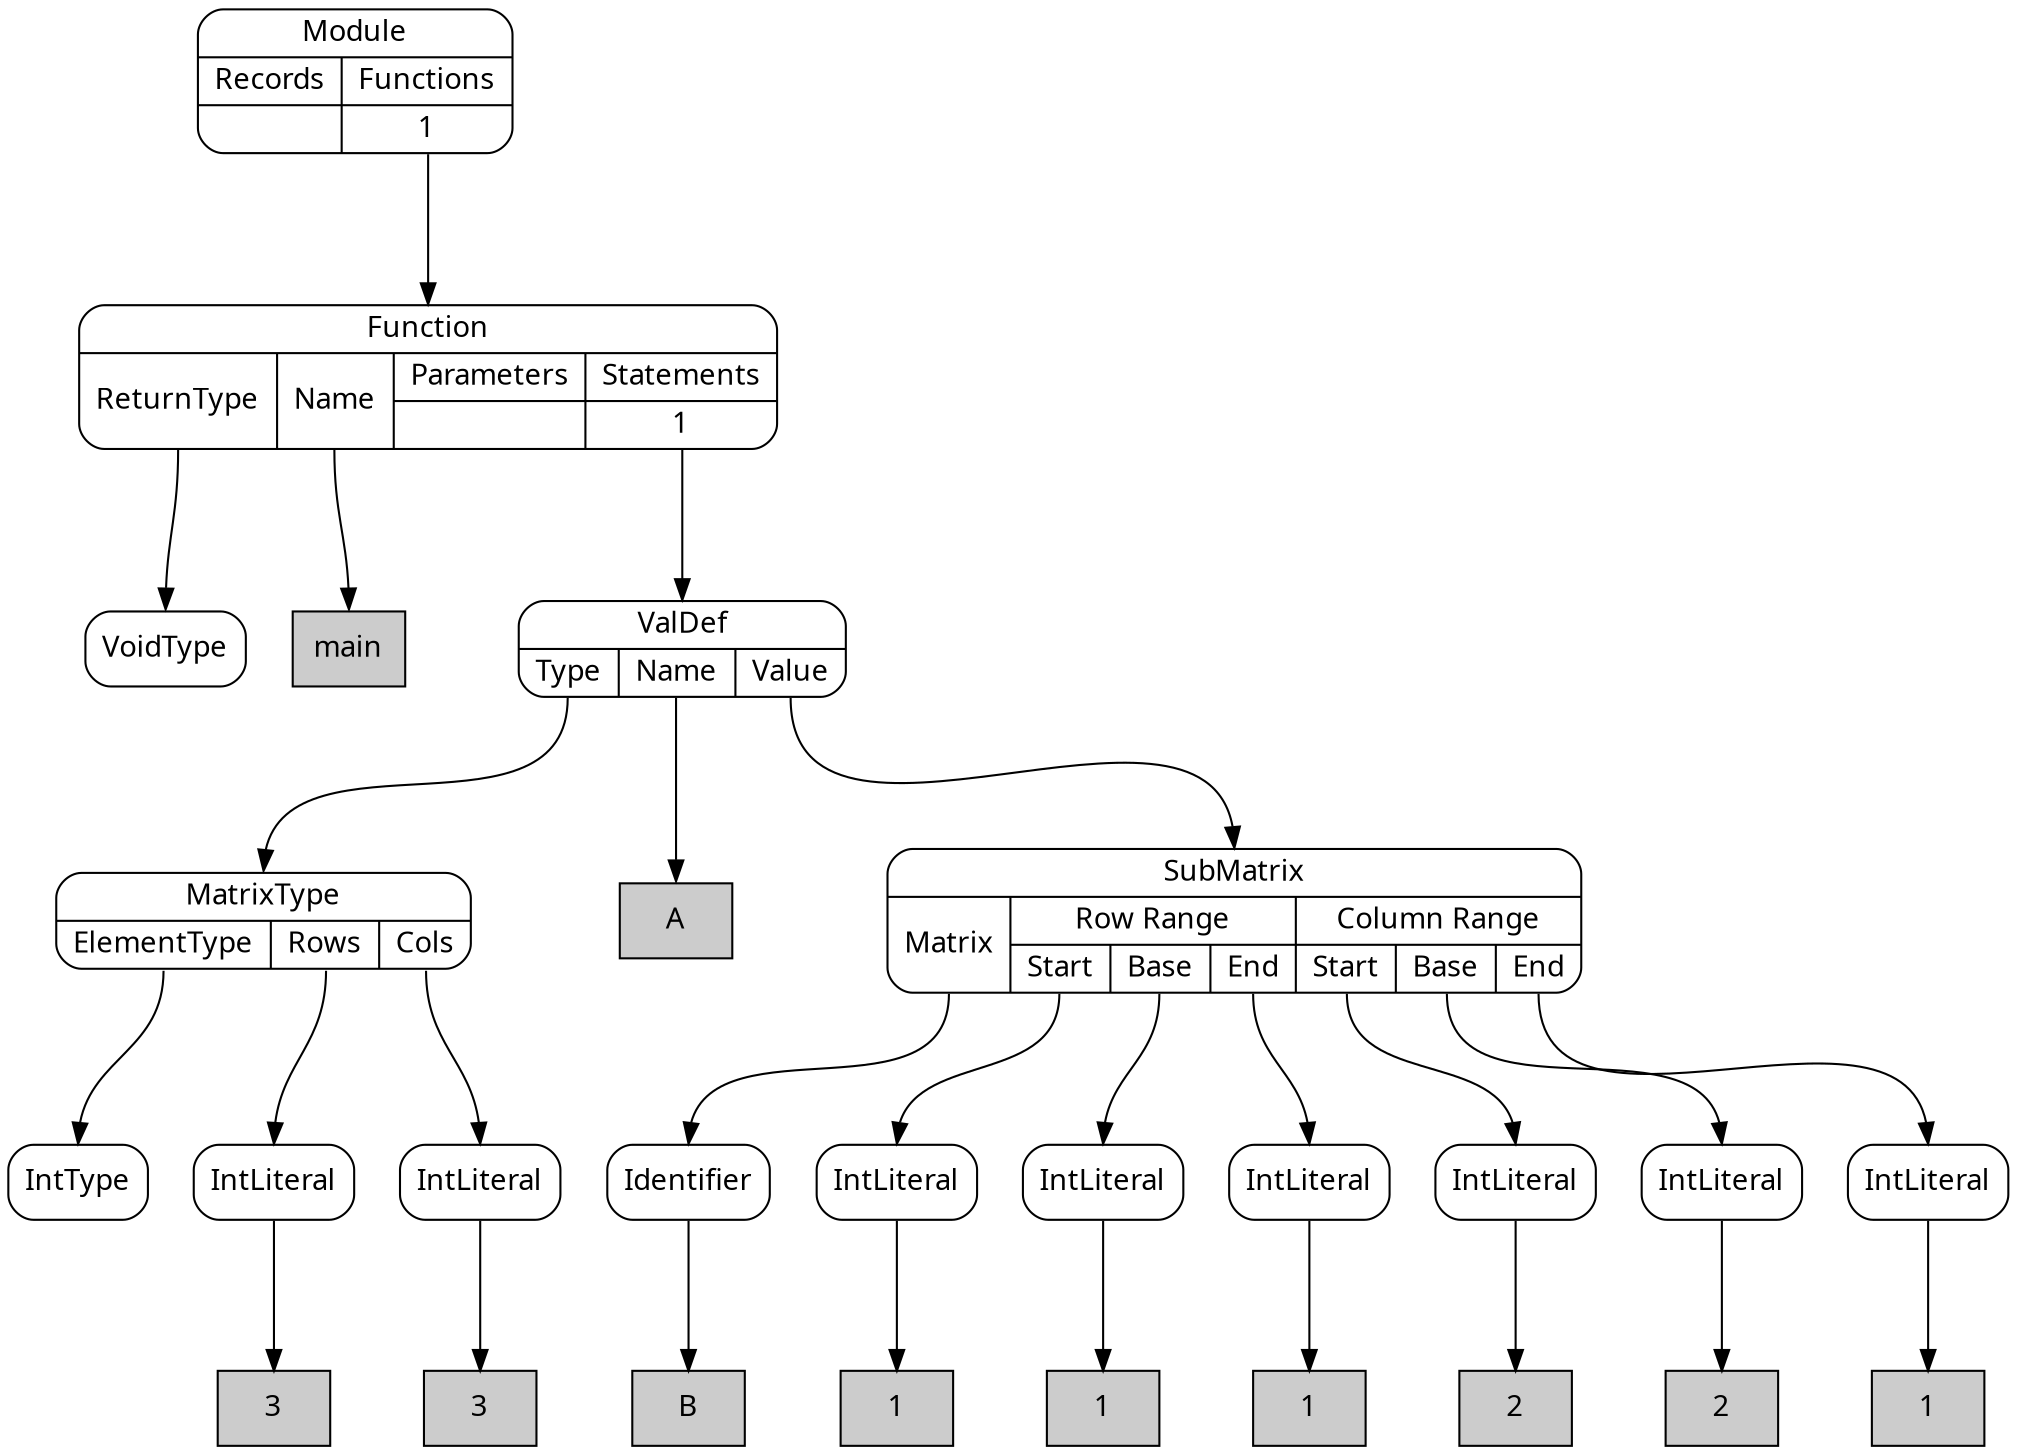 digraph {
node [shape=Mrecord, style=filled, fillcolor=white, fontname="Calibri"];
graph [ordering=out, nodesep=0.3, ranksep=1];

# SimpleNode VoidType
node0 [label="VoidType", tooltip="VoidType"]

# DeclarationLiteral main
node1 [shape=box, label="main", fillcolor="#cccccc", tooltip="main"]

# SimpleNode IntType
node2 [label="IntType", tooltip="IntType"]

# Literal 3
node3 [shape=box, label="3", fillcolor="#cccccc", tooltip="3"]

# SimpleNode IntLiteral
node4:s -> node3:n
node4 [label="IntLiteral", tooltip="IntLiteral"]

# Literal 3
node5 [shape=box, label="3", fillcolor="#cccccc", tooltip="3"]

# SimpleNode IntLiteral
node6:s -> node5:n
node6 [label="IntLiteral", tooltip="IntLiteral"]

# PortNode MatrixType
node7:p0:s -> node2:n
node7:p1:s -> node4:n
node7:p2:s -> node6:n
node7 [label="{MatrixType|{<p0>ElementType|<p1>Rows|<p2>Cols}}", tooltip="MatrixType"]

# DeclarationLiteral A
node8 [shape=box, label="A", fillcolor="#cccccc", tooltip="A"]

# ReferenceLiteral B
node9 [shape=box, label="B", fillcolor="#cccccc", tooltip="B"]

# SimpleNode Identifier
node10:s -> node9:n
node10 [label="Identifier", tooltip="Identifier"]

# Literal 1
node11 [shape=box, label="1", fillcolor="#cccccc", tooltip="1"]

# SimpleNode IntLiteral
node12:s -> node11:n
node12 [label="IntLiteral", tooltip="IntLiteral"]

# Literal 1
node13 [shape=box, label="1", fillcolor="#cccccc", tooltip="1"]

# SimpleNode IntLiteral
node14:s -> node13:n
node14 [label="IntLiteral", tooltip="IntLiteral"]

# Literal 1
node15 [shape=box, label="1", fillcolor="#cccccc", tooltip="1"]

# SimpleNode IntLiteral
node16:s -> node15:n
node16 [label="IntLiteral", tooltip="IntLiteral"]

# Literal 2
node17 [shape=box, label="2", fillcolor="#cccccc", tooltip="2"]

# SimpleNode IntLiteral
node18:s -> node17:n
node18 [label="IntLiteral", tooltip="IntLiteral"]

# Literal 2
node19 [shape=box, label="2", fillcolor="#cccccc", tooltip="2"]

# SimpleNode IntLiteral
node20:s -> node19:n
node20 [label="IntLiteral", tooltip="IntLiteral"]

# Literal 1
node21 [shape=box, label="1", fillcolor="#cccccc", tooltip="1"]

# SimpleNode IntLiteral
node22:s -> node21:n
node22 [label="IntLiteral", tooltip="IntLiteral"]

# PortNode SubMatrix
node23:p0:s -> node10:n
node23:p1_0:s -> node12:n
node23:p1_1:s -> node14:n
node23:p1_2:s -> node16:n
node23:p2_0:s -> node18:n
node23:p2_1:s -> node20:n
node23:p2_2:s -> node22:n
node23 [label="{SubMatrix|{<p0>Matrix|{Row Range|{<p1_0>Start|<p1_1>Base|<p1_2>End}}|{Column Range|{<p2_0>Start|<p2_1>Base|<p2_2>End}}}}", tooltip="SubMatrix"]

# PortNode ValDef
node24:p0:s -> node7:n
node24:p1:s -> node8:n
node24:p2:s -> node23:n
node24 [label="{ValDef|{<p0>Type|<p1>Name|<p2>Value}}", tooltip="ValDef"]

# PortNode Function
node25:p0:s -> node0:n
node25:p1:s -> node1:n
node25:p3_0:s -> node24:n
node25 [label="{Function|{<p0>ReturnType|<p1>Name|{Parameters|{}}|{Statements|{<p3_0>1}}}}", tooltip="Function"]

# PortNode Module
node26:p1_0:s -> node25:n
node26 [label="{Module|{{Records|{}}|{Functions|{<p1_0>1}}}}", tooltip="Module"]

}
